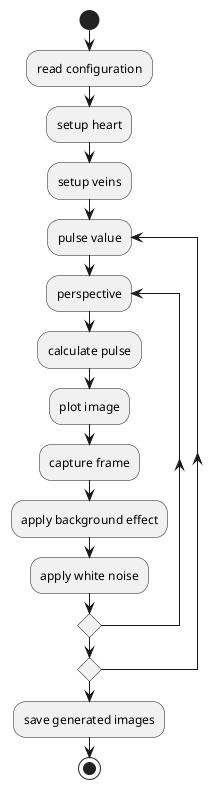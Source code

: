 @startuml activityDiagram

start

:read configuration;
:setup heart;
:setup veins;

repeat :pulse value
    repeat :perspective
        :calculate pulse;
        :plot image;
        :capture frame;
        :apply background effect;
        :apply white noise;
    repeat while
repeat while

:save generated images;

stop

@enduml